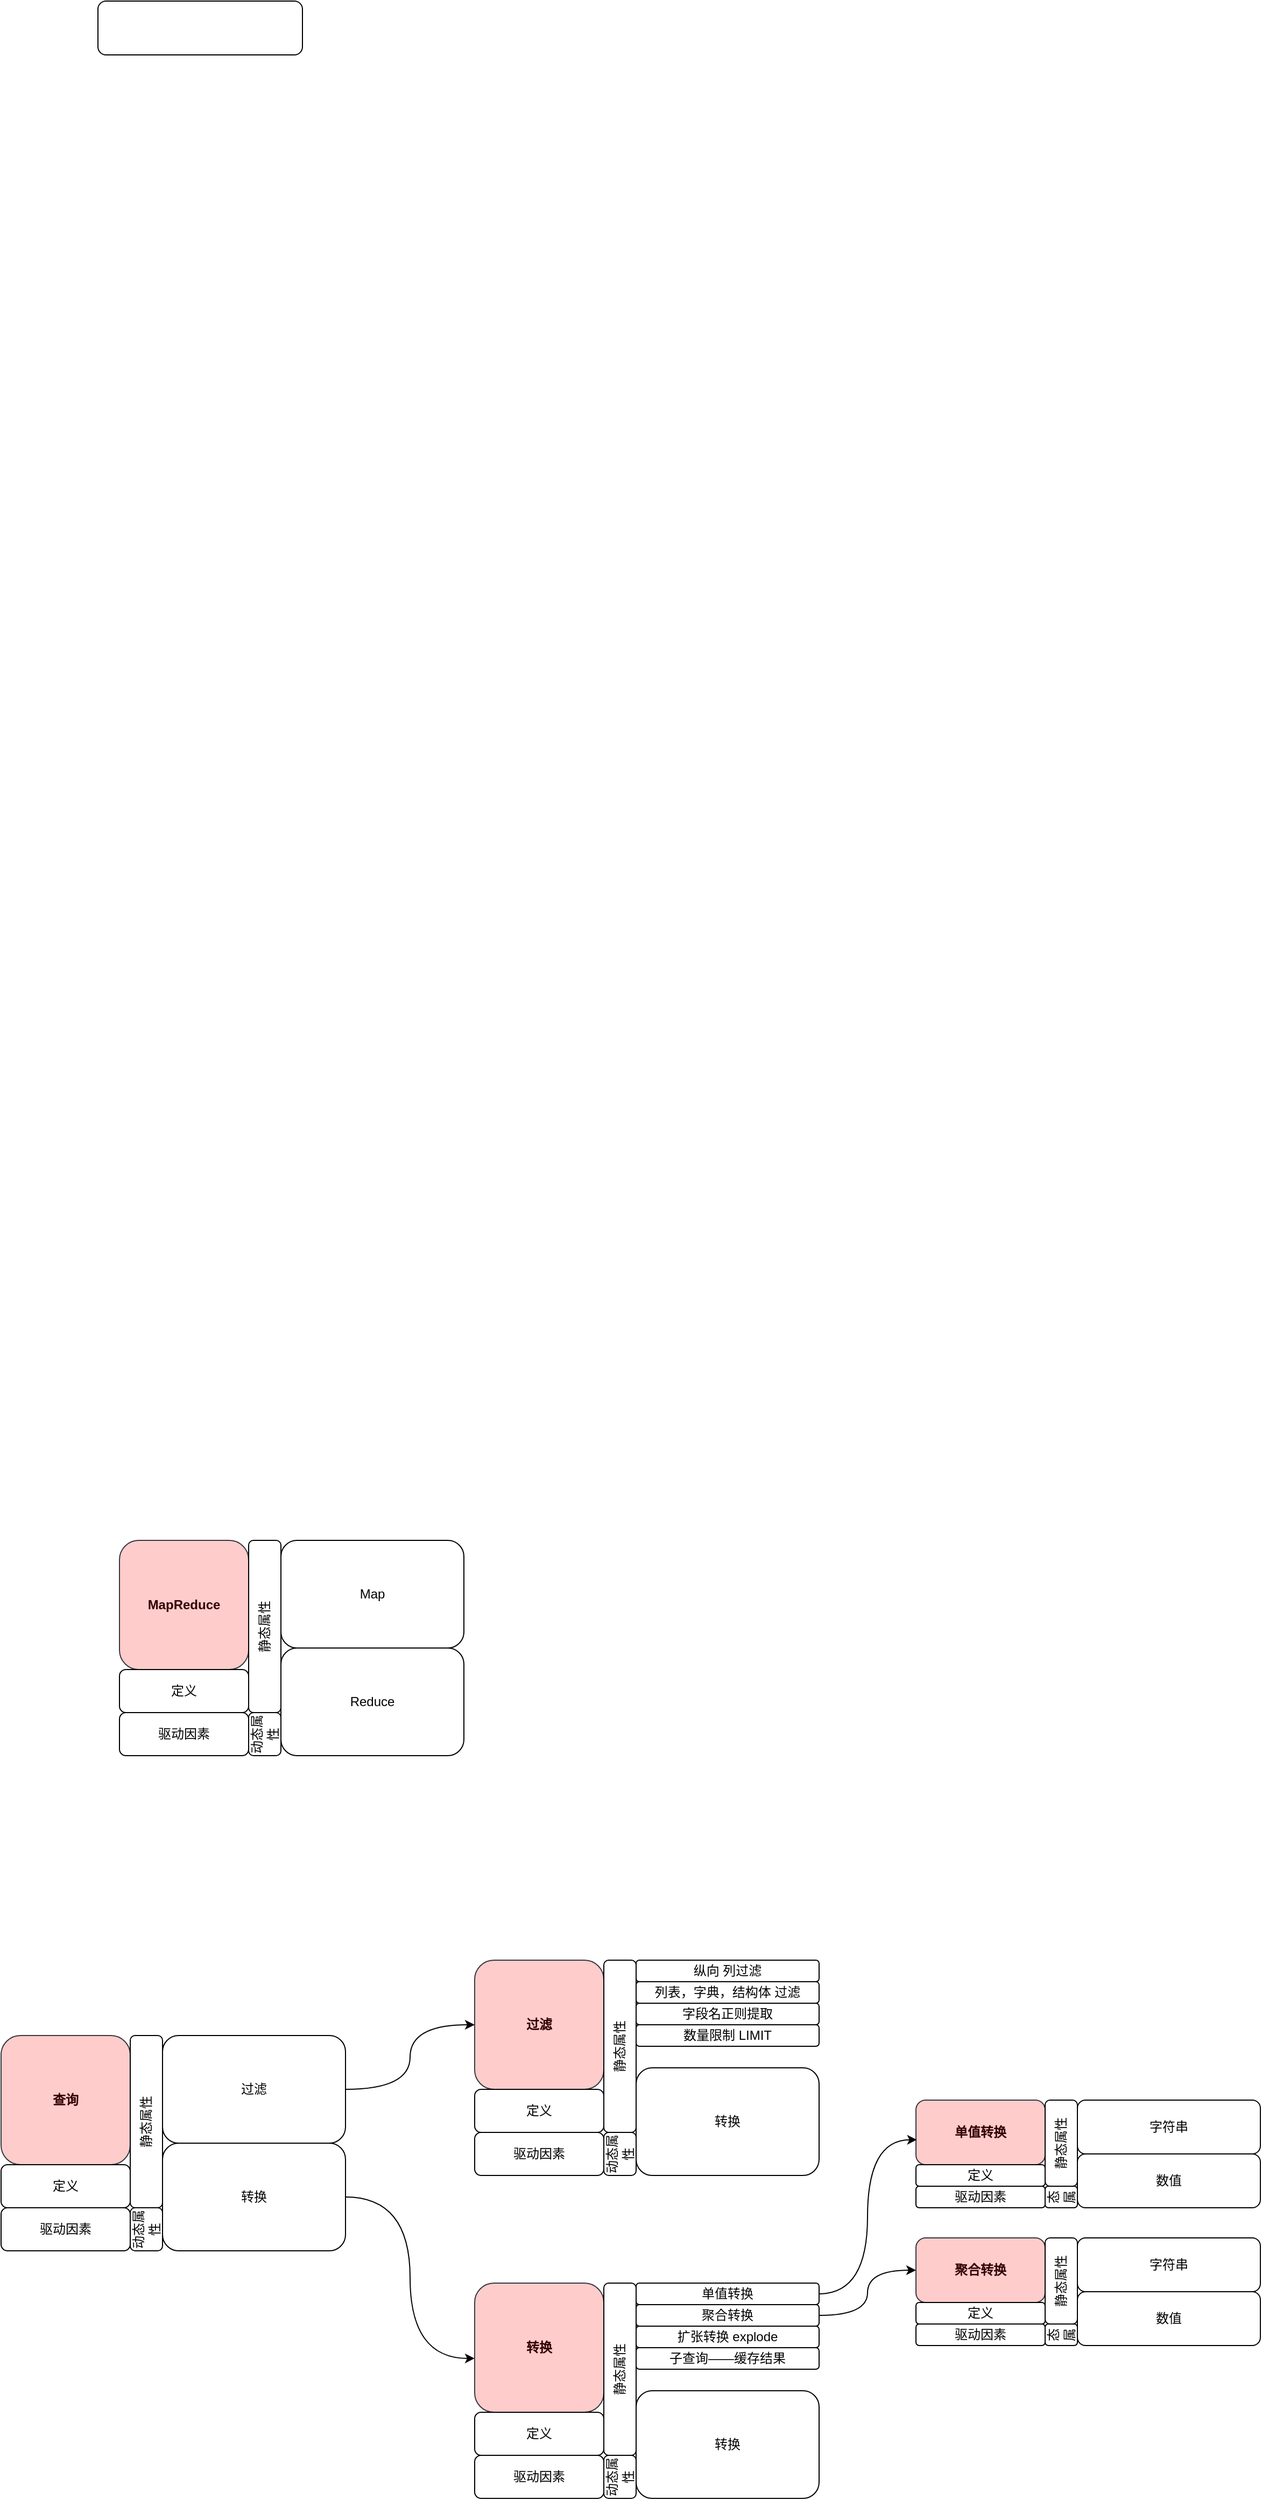 <mxfile version="14.2.9" type="github">
  <diagram id="qIVo8XvxJFUKVknxC5Mz" name="第 1 页">
    <mxGraphModel dx="646" dy="519" grid="1" gridSize="10" guides="1" tooltips="1" connect="1" arrows="1" fold="1" page="1" pageScale="1" pageWidth="827" pageHeight="1169" math="0" shadow="0">
      <root>
        <mxCell id="0" />
        <mxCell id="1" parent="0" />
        <mxCell id="mRZDwZSYJqcfWvTNRoqC-1" value="" style="rounded=1;whiteSpace=wrap;html=1;" vertex="1" parent="1">
          <mxGeometry x="140" y="160" width="190" height="50" as="geometry" />
        </mxCell>
        <mxCell id="mRZDwZSYJqcfWvTNRoqC-2" value="" style="group" vertex="1" connectable="0" parent="1">
          <mxGeometry x="160" y="1590" width="320" height="200" as="geometry" />
        </mxCell>
        <mxCell id="mRZDwZSYJqcfWvTNRoqC-3" value="&lt;font color=&quot;#330000&quot;&gt;&lt;b&gt;MapReduce&lt;/b&gt;&lt;/font&gt;" style="rounded=1;whiteSpace=wrap;html=1;fillColor=#ffcccc;strokeColor=#36393d;" vertex="1" parent="mRZDwZSYJqcfWvTNRoqC-2">
          <mxGeometry width="120" height="120" as="geometry" />
        </mxCell>
        <mxCell id="mRZDwZSYJqcfWvTNRoqC-4" value="定义" style="rounded=1;whiteSpace=wrap;html=1;" vertex="1" parent="mRZDwZSYJqcfWvTNRoqC-2">
          <mxGeometry y="120" width="120" height="40" as="geometry" />
        </mxCell>
        <mxCell id="mRZDwZSYJqcfWvTNRoqC-5" value="静态属性" style="rounded=1;whiteSpace=wrap;html=1;horizontal=0;" vertex="1" parent="mRZDwZSYJqcfWvTNRoqC-2">
          <mxGeometry x="120" width="30" height="160" as="geometry" />
        </mxCell>
        <mxCell id="mRZDwZSYJqcfWvTNRoqC-6" value="Map" style="rounded=1;whiteSpace=wrap;html=1;" vertex="1" parent="mRZDwZSYJqcfWvTNRoqC-2">
          <mxGeometry x="150" width="170" height="100" as="geometry" />
        </mxCell>
        <mxCell id="mRZDwZSYJqcfWvTNRoqC-7" value="动态属性" style="rounded=1;whiteSpace=wrap;html=1;horizontal=0;" vertex="1" parent="mRZDwZSYJqcfWvTNRoqC-2">
          <mxGeometry x="120" y="160" width="30" height="40" as="geometry" />
        </mxCell>
        <mxCell id="mRZDwZSYJqcfWvTNRoqC-8" value="驱动因素" style="rounded=1;whiteSpace=wrap;html=1;" vertex="1" parent="mRZDwZSYJqcfWvTNRoqC-2">
          <mxGeometry y="160" width="120" height="40" as="geometry" />
        </mxCell>
        <mxCell id="mRZDwZSYJqcfWvTNRoqC-9" value="Reduce" style="rounded=1;whiteSpace=wrap;html=1;" vertex="1" parent="mRZDwZSYJqcfWvTNRoqC-2">
          <mxGeometry x="150" y="100" width="170" height="100" as="geometry" />
        </mxCell>
        <mxCell id="mRZDwZSYJqcfWvTNRoqC-11" value="" style="group" vertex="1" connectable="0" parent="1">
          <mxGeometry x="50" y="2050" width="320" height="200" as="geometry" />
        </mxCell>
        <mxCell id="mRZDwZSYJqcfWvTNRoqC-12" value="&lt;font color=&quot;#330000&quot;&gt;&lt;b&gt;查询&lt;/b&gt;&lt;/font&gt;" style="rounded=1;whiteSpace=wrap;html=1;fillColor=#ffcccc;strokeColor=#36393d;" vertex="1" parent="mRZDwZSYJqcfWvTNRoqC-11">
          <mxGeometry width="120" height="120" as="geometry" />
        </mxCell>
        <mxCell id="mRZDwZSYJqcfWvTNRoqC-13" value="定义" style="rounded=1;whiteSpace=wrap;html=1;" vertex="1" parent="mRZDwZSYJqcfWvTNRoqC-11">
          <mxGeometry y="120" width="120" height="40" as="geometry" />
        </mxCell>
        <mxCell id="mRZDwZSYJqcfWvTNRoqC-14" value="静态属性" style="rounded=1;whiteSpace=wrap;html=1;horizontal=0;" vertex="1" parent="mRZDwZSYJqcfWvTNRoqC-11">
          <mxGeometry x="120" width="30" height="160" as="geometry" />
        </mxCell>
        <mxCell id="mRZDwZSYJqcfWvTNRoqC-15" value="过滤" style="rounded=1;whiteSpace=wrap;html=1;" vertex="1" parent="mRZDwZSYJqcfWvTNRoqC-11">
          <mxGeometry x="150" width="170" height="100" as="geometry" />
        </mxCell>
        <mxCell id="mRZDwZSYJqcfWvTNRoqC-16" value="动态属性" style="rounded=1;whiteSpace=wrap;html=1;horizontal=0;" vertex="1" parent="mRZDwZSYJqcfWvTNRoqC-11">
          <mxGeometry x="120" y="160" width="30" height="40" as="geometry" />
        </mxCell>
        <mxCell id="mRZDwZSYJqcfWvTNRoqC-17" value="驱动因素" style="rounded=1;whiteSpace=wrap;html=1;" vertex="1" parent="mRZDwZSYJqcfWvTNRoqC-11">
          <mxGeometry y="160" width="120" height="40" as="geometry" />
        </mxCell>
        <mxCell id="mRZDwZSYJqcfWvTNRoqC-18" value="转换" style="rounded=1;whiteSpace=wrap;html=1;" vertex="1" parent="mRZDwZSYJqcfWvTNRoqC-11">
          <mxGeometry x="150" y="100" width="170" height="100" as="geometry" />
        </mxCell>
        <mxCell id="mRZDwZSYJqcfWvTNRoqC-19" value="" style="group" vertex="1" connectable="0" parent="1">
          <mxGeometry x="490" y="1980" width="320" height="200" as="geometry" />
        </mxCell>
        <mxCell id="mRZDwZSYJqcfWvTNRoqC-20" value="&lt;font color=&quot;#330000&quot;&gt;&lt;b&gt;过滤&lt;/b&gt;&lt;/font&gt;" style="rounded=1;whiteSpace=wrap;html=1;fillColor=#ffcccc;strokeColor=#36393d;" vertex="1" parent="mRZDwZSYJqcfWvTNRoqC-19">
          <mxGeometry width="120" height="120" as="geometry" />
        </mxCell>
        <mxCell id="mRZDwZSYJqcfWvTNRoqC-21" value="定义" style="rounded=1;whiteSpace=wrap;html=1;" vertex="1" parent="mRZDwZSYJqcfWvTNRoqC-19">
          <mxGeometry y="120" width="120" height="40" as="geometry" />
        </mxCell>
        <mxCell id="mRZDwZSYJqcfWvTNRoqC-22" value="静态属性" style="rounded=1;whiteSpace=wrap;html=1;horizontal=0;" vertex="1" parent="mRZDwZSYJqcfWvTNRoqC-19">
          <mxGeometry x="120" width="30" height="160" as="geometry" />
        </mxCell>
        <mxCell id="mRZDwZSYJqcfWvTNRoqC-23" value="纵向 列过滤" style="rounded=1;whiteSpace=wrap;html=1;" vertex="1" parent="mRZDwZSYJqcfWvTNRoqC-19">
          <mxGeometry x="150" width="170" height="20" as="geometry" />
        </mxCell>
        <mxCell id="mRZDwZSYJqcfWvTNRoqC-24" value="动态属性" style="rounded=1;whiteSpace=wrap;html=1;horizontal=0;" vertex="1" parent="mRZDwZSYJqcfWvTNRoqC-19">
          <mxGeometry x="120" y="160" width="30" height="40" as="geometry" />
        </mxCell>
        <mxCell id="mRZDwZSYJqcfWvTNRoqC-25" value="驱动因素" style="rounded=1;whiteSpace=wrap;html=1;" vertex="1" parent="mRZDwZSYJqcfWvTNRoqC-19">
          <mxGeometry y="160" width="120" height="40" as="geometry" />
        </mxCell>
        <mxCell id="mRZDwZSYJqcfWvTNRoqC-26" value="转换" style="rounded=1;whiteSpace=wrap;html=1;" vertex="1" parent="mRZDwZSYJqcfWvTNRoqC-19">
          <mxGeometry x="150" y="100" width="170" height="100" as="geometry" />
        </mxCell>
        <mxCell id="mRZDwZSYJqcfWvTNRoqC-37" value="列表，字典，结构体 过滤" style="rounded=1;whiteSpace=wrap;html=1;" vertex="1" parent="mRZDwZSYJqcfWvTNRoqC-19">
          <mxGeometry x="150" y="20" width="170" height="20" as="geometry" />
        </mxCell>
        <mxCell id="mRZDwZSYJqcfWvTNRoqC-38" value="字段名正则提取" style="rounded=1;whiteSpace=wrap;html=1;" vertex="1" parent="mRZDwZSYJqcfWvTNRoqC-19">
          <mxGeometry x="150" y="40" width="170" height="20" as="geometry" />
        </mxCell>
        <mxCell id="mRZDwZSYJqcfWvTNRoqC-59" value="数量限制 LIMIT" style="rounded=1;whiteSpace=wrap;html=1;" vertex="1" parent="mRZDwZSYJqcfWvTNRoqC-19">
          <mxGeometry x="150" y="60" width="170" height="20" as="geometry" />
        </mxCell>
        <mxCell id="mRZDwZSYJqcfWvTNRoqC-27" value="" style="group" vertex="1" connectable="0" parent="1">
          <mxGeometry x="490" y="2280" width="320" height="200" as="geometry" />
        </mxCell>
        <mxCell id="mRZDwZSYJqcfWvTNRoqC-28" value="&lt;font color=&quot;#330000&quot;&gt;&lt;b&gt;转换&lt;/b&gt;&lt;/font&gt;" style="rounded=1;whiteSpace=wrap;html=1;fillColor=#ffcccc;strokeColor=#36393d;" vertex="1" parent="mRZDwZSYJqcfWvTNRoqC-27">
          <mxGeometry width="120" height="120" as="geometry" />
        </mxCell>
        <mxCell id="mRZDwZSYJqcfWvTNRoqC-29" value="定义" style="rounded=1;whiteSpace=wrap;html=1;" vertex="1" parent="mRZDwZSYJqcfWvTNRoqC-27">
          <mxGeometry y="120" width="120" height="40" as="geometry" />
        </mxCell>
        <mxCell id="mRZDwZSYJqcfWvTNRoqC-30" value="静态属性" style="rounded=1;whiteSpace=wrap;html=1;horizontal=0;" vertex="1" parent="mRZDwZSYJqcfWvTNRoqC-27">
          <mxGeometry x="120" width="30" height="160" as="geometry" />
        </mxCell>
        <mxCell id="mRZDwZSYJqcfWvTNRoqC-31" value="单值转换" style="rounded=1;whiteSpace=wrap;html=1;" vertex="1" parent="mRZDwZSYJqcfWvTNRoqC-27">
          <mxGeometry x="150" width="170" height="20" as="geometry" />
        </mxCell>
        <mxCell id="mRZDwZSYJqcfWvTNRoqC-32" value="动态属性" style="rounded=1;whiteSpace=wrap;html=1;horizontal=0;" vertex="1" parent="mRZDwZSYJqcfWvTNRoqC-27">
          <mxGeometry x="120" y="160" width="30" height="40" as="geometry" />
        </mxCell>
        <mxCell id="mRZDwZSYJqcfWvTNRoqC-33" value="驱动因素" style="rounded=1;whiteSpace=wrap;html=1;" vertex="1" parent="mRZDwZSYJqcfWvTNRoqC-27">
          <mxGeometry y="160" width="120" height="40" as="geometry" />
        </mxCell>
        <mxCell id="mRZDwZSYJqcfWvTNRoqC-34" value="转换" style="rounded=1;whiteSpace=wrap;html=1;" vertex="1" parent="mRZDwZSYJqcfWvTNRoqC-27">
          <mxGeometry x="150" y="100" width="170" height="100" as="geometry" />
        </mxCell>
        <mxCell id="mRZDwZSYJqcfWvTNRoqC-48" value="聚合转换" style="rounded=1;whiteSpace=wrap;html=1;" vertex="1" parent="mRZDwZSYJqcfWvTNRoqC-27">
          <mxGeometry x="150" y="20" width="170" height="20" as="geometry" />
        </mxCell>
        <mxCell id="mRZDwZSYJqcfWvTNRoqC-58" value="扩张转换 explode" style="rounded=1;whiteSpace=wrap;html=1;" vertex="1" parent="mRZDwZSYJqcfWvTNRoqC-27">
          <mxGeometry x="150" y="40" width="170" height="20" as="geometry" />
        </mxCell>
        <mxCell id="mRZDwZSYJqcfWvTNRoqC-60" value="子查询——缓存结果" style="rounded=1;whiteSpace=wrap;html=1;" vertex="1" parent="mRZDwZSYJqcfWvTNRoqC-27">
          <mxGeometry x="150" y="60" width="170" height="20" as="geometry" />
        </mxCell>
        <mxCell id="mRZDwZSYJqcfWvTNRoqC-35" style="edgeStyle=orthogonalEdgeStyle;orthogonalLoop=1;jettySize=auto;html=1;curved=1;" edge="1" parent="1" source="mRZDwZSYJqcfWvTNRoqC-15" target="mRZDwZSYJqcfWvTNRoqC-20">
          <mxGeometry relative="1" as="geometry" />
        </mxCell>
        <mxCell id="mRZDwZSYJqcfWvTNRoqC-36" style="edgeStyle=orthogonalEdgeStyle;curved=1;orthogonalLoop=1;jettySize=auto;html=1;entryX=0;entryY=0.583;entryDx=0;entryDy=0;entryPerimeter=0;" edge="1" parent="1" source="mRZDwZSYJqcfWvTNRoqC-18" target="mRZDwZSYJqcfWvTNRoqC-28">
          <mxGeometry relative="1" as="geometry" />
        </mxCell>
        <mxCell id="mRZDwZSYJqcfWvTNRoqC-39" value="" style="group" vertex="1" connectable="0" parent="1">
          <mxGeometry x="900" y="2110" width="320" height="100" as="geometry" />
        </mxCell>
        <mxCell id="mRZDwZSYJqcfWvTNRoqC-40" value="&lt;font color=&quot;#330000&quot;&gt;&lt;b&gt;单值转换&lt;/b&gt;&lt;/font&gt;" style="rounded=1;whiteSpace=wrap;html=1;fillColor=#ffcccc;strokeColor=#36393d;" vertex="1" parent="mRZDwZSYJqcfWvTNRoqC-39">
          <mxGeometry width="120" height="60" as="geometry" />
        </mxCell>
        <mxCell id="mRZDwZSYJqcfWvTNRoqC-41" value="定义" style="rounded=1;whiteSpace=wrap;html=1;" vertex="1" parent="mRZDwZSYJqcfWvTNRoqC-39">
          <mxGeometry y="60" width="120" height="20" as="geometry" />
        </mxCell>
        <mxCell id="mRZDwZSYJqcfWvTNRoqC-42" value="静态属性" style="rounded=1;whiteSpace=wrap;html=1;horizontal=0;" vertex="1" parent="mRZDwZSYJqcfWvTNRoqC-39">
          <mxGeometry x="120" width="30" height="80" as="geometry" />
        </mxCell>
        <mxCell id="mRZDwZSYJqcfWvTNRoqC-43" value="字符串" style="rounded=1;whiteSpace=wrap;html=1;" vertex="1" parent="mRZDwZSYJqcfWvTNRoqC-39">
          <mxGeometry x="150" width="170" height="50" as="geometry" />
        </mxCell>
        <mxCell id="mRZDwZSYJqcfWvTNRoqC-44" value="动态属性" style="rounded=1;whiteSpace=wrap;html=1;horizontal=0;" vertex="1" parent="mRZDwZSYJqcfWvTNRoqC-39">
          <mxGeometry x="120" y="80" width="30" height="20" as="geometry" />
        </mxCell>
        <mxCell id="mRZDwZSYJqcfWvTNRoqC-45" value="驱动因素" style="rounded=1;whiteSpace=wrap;html=1;" vertex="1" parent="mRZDwZSYJqcfWvTNRoqC-39">
          <mxGeometry y="80" width="120" height="20" as="geometry" />
        </mxCell>
        <mxCell id="mRZDwZSYJqcfWvTNRoqC-46" value="数值" style="rounded=1;whiteSpace=wrap;html=1;" vertex="1" parent="mRZDwZSYJqcfWvTNRoqC-39">
          <mxGeometry x="150" y="50" width="170" height="50" as="geometry" />
        </mxCell>
        <mxCell id="mRZDwZSYJqcfWvTNRoqC-47" style="edgeStyle=orthogonalEdgeStyle;curved=1;orthogonalLoop=1;jettySize=auto;html=1;entryX=0.007;entryY=0.614;entryDx=0;entryDy=0;entryPerimeter=0;" edge="1" parent="1" source="mRZDwZSYJqcfWvTNRoqC-31" target="mRZDwZSYJqcfWvTNRoqC-40">
          <mxGeometry relative="1" as="geometry" />
        </mxCell>
        <mxCell id="mRZDwZSYJqcfWvTNRoqC-49" value="" style="group" vertex="1" connectable="0" parent="1">
          <mxGeometry x="900" y="2238" width="320" height="100" as="geometry" />
        </mxCell>
        <mxCell id="mRZDwZSYJqcfWvTNRoqC-50" value="&lt;font color=&quot;#330000&quot;&gt;&lt;b&gt;聚合转换&lt;/b&gt;&lt;/font&gt;" style="rounded=1;whiteSpace=wrap;html=1;fillColor=#ffcccc;strokeColor=#36393d;" vertex="1" parent="mRZDwZSYJqcfWvTNRoqC-49">
          <mxGeometry width="120" height="60" as="geometry" />
        </mxCell>
        <mxCell id="mRZDwZSYJqcfWvTNRoqC-51" value="定义" style="rounded=1;whiteSpace=wrap;html=1;" vertex="1" parent="mRZDwZSYJqcfWvTNRoqC-49">
          <mxGeometry y="60" width="120" height="20" as="geometry" />
        </mxCell>
        <mxCell id="mRZDwZSYJqcfWvTNRoqC-52" value="静态属性" style="rounded=1;whiteSpace=wrap;html=1;horizontal=0;" vertex="1" parent="mRZDwZSYJqcfWvTNRoqC-49">
          <mxGeometry x="120" width="30" height="80" as="geometry" />
        </mxCell>
        <mxCell id="mRZDwZSYJqcfWvTNRoqC-53" value="字符串" style="rounded=1;whiteSpace=wrap;html=1;" vertex="1" parent="mRZDwZSYJqcfWvTNRoqC-49">
          <mxGeometry x="150" width="170" height="50" as="geometry" />
        </mxCell>
        <mxCell id="mRZDwZSYJqcfWvTNRoqC-54" value="动态属性" style="rounded=1;whiteSpace=wrap;html=1;horizontal=0;" vertex="1" parent="mRZDwZSYJqcfWvTNRoqC-49">
          <mxGeometry x="120" y="80" width="30" height="20" as="geometry" />
        </mxCell>
        <mxCell id="mRZDwZSYJqcfWvTNRoqC-55" value="驱动因素" style="rounded=1;whiteSpace=wrap;html=1;" vertex="1" parent="mRZDwZSYJqcfWvTNRoqC-49">
          <mxGeometry y="80" width="120" height="20" as="geometry" />
        </mxCell>
        <mxCell id="mRZDwZSYJqcfWvTNRoqC-56" value="数值" style="rounded=1;whiteSpace=wrap;html=1;" vertex="1" parent="mRZDwZSYJqcfWvTNRoqC-49">
          <mxGeometry x="150" y="50" width="170" height="50" as="geometry" />
        </mxCell>
        <mxCell id="mRZDwZSYJqcfWvTNRoqC-61" style="edgeStyle=orthogonalEdgeStyle;curved=1;orthogonalLoop=1;jettySize=auto;html=1;entryX=0;entryY=0.5;entryDx=0;entryDy=0;" edge="1" parent="1" source="mRZDwZSYJqcfWvTNRoqC-48" target="mRZDwZSYJqcfWvTNRoqC-50">
          <mxGeometry relative="1" as="geometry" />
        </mxCell>
      </root>
    </mxGraphModel>
  </diagram>
</mxfile>
